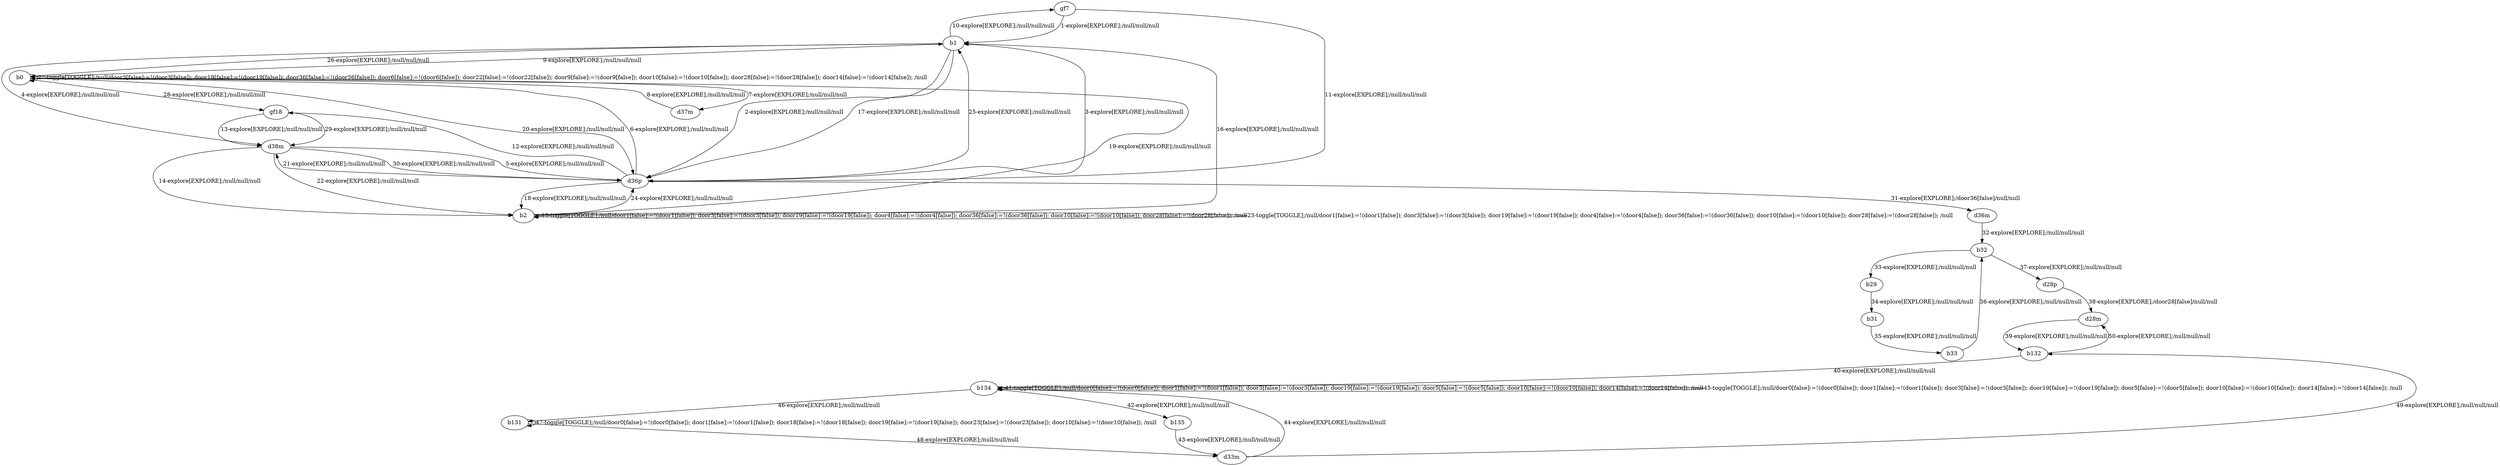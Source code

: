# Total number of goals covered by this test: 1
# b132 --> d28m

digraph g {
"gf7" -> "b1" [label = "1-explore[EXPLORE];/null/null/null"];
"b1" -> "d36p" [label = "2-explore[EXPLORE];/null/null/null"];
"d36p" -> "b1" [label = "3-explore[EXPLORE];/null/null/null"];
"b1" -> "d38m" [label = "4-explore[EXPLORE];/null/null/null"];
"d38m" -> "d36p" [label = "5-explore[EXPLORE];/null/null/null"];
"d36p" -> "b0" [label = "6-explore[EXPLORE];/null/null/null"];
"b0" -> "d37m" [label = "7-explore[EXPLORE];/null/null/null"];
"d37m" -> "b0" [label = "8-explore[EXPLORE];/null/null/null"];
"b0" -> "b1" [label = "9-explore[EXPLORE];/null/null/null"];
"b1" -> "gf7" [label = "10-explore[EXPLORE];/null/null/null"];
"gf7" -> "d36p" [label = "11-explore[EXPLORE];/null/null/null"];
"d36p" -> "gf18" [label = "12-explore[EXPLORE];/null/null/null"];
"gf18" -> "d38m" [label = "13-explore[EXPLORE];/null/null/null"];
"d38m" -> "b2" [label = "14-explore[EXPLORE];/null/null/null"];
"b2" -> "b2" [label = "15-toggle[TOGGLE];/null/door1[false]:=!(door1[false]); door3[false]:=!(door3[false]); door19[false]:=!(door19[false]); door4[false]:=!(door4[false]); door36[false]:=!(door36[false]); door10[false]:=!(door10[false]); door28[false]:=!(door28[false]); /null"];
"b2" -> "b1" [label = "16-explore[EXPLORE];/null/null/null"];
"b1" -> "d36p" [label = "17-explore[EXPLORE];/null/null/null"];
"d36p" -> "b2" [label = "18-explore[EXPLORE];/null/null/null"];
"b2" -> "b0" [label = "19-explore[EXPLORE];/null/null/null"];
"b0" -> "d36p" [label = "20-explore[EXPLORE];/null/null/null"];
"d36p" -> "d38m" [label = "21-explore[EXPLORE];/null/null/null"];
"d38m" -> "b2" [label = "22-explore[EXPLORE];/null/null/null"];
"b2" -> "b2" [label = "23-toggle[TOGGLE];/null/door1[false]:=!(door1[false]); door3[false]:=!(door3[false]); door19[false]:=!(door19[false]); door4[false]:=!(door4[false]); door36[false]:=!(door36[false]); door10[false]:=!(door10[false]); door28[false]:=!(door28[false]); /null"];
"b2" -> "d36p" [label = "24-explore[EXPLORE];/null/null/null"];
"d36p" -> "b1" [label = "25-explore[EXPLORE];/null/null/null"];
"b1" -> "b0" [label = "26-explore[EXPLORE];/null/null/null"];
"b0" -> "b0" [label = "27-toggle[TOGGLE];/null/door3[false]:=!(door3[false]); door19[false]:=!(door19[false]); door36[false]:=!(door36[false]); door6[false]:=!(door6[false]); door22[false]:=!(door22[false]); door9[false]:=!(door9[false]); door10[false]:=!(door10[false]); door28[false]:=!(door28[false]); door14[false]:=!(door14[false]); /null"];
"b0" -> "gf18" [label = "28-explore[EXPLORE];/null/null/null"];
"gf18" -> "d38m" [label = "29-explore[EXPLORE];/null/null/null"];
"d38m" -> "d36p" [label = "30-explore[EXPLORE];/null/null/null"];
"d36p" -> "d36m" [label = "31-explore[EXPLORE];/door36[false]/null/null"];
"d36m" -> "b32" [label = "32-explore[EXPLORE];/null/null/null"];
"b32" -> "b29" [label = "33-explore[EXPLORE];/null/null/null"];
"b29" -> "b31" [label = "34-explore[EXPLORE];/null/null/null"];
"b31" -> "b33" [label = "35-explore[EXPLORE];/null/null/null"];
"b33" -> "b32" [label = "36-explore[EXPLORE];/null/null/null"];
"b32" -> "d28p" [label = "37-explore[EXPLORE];/null/null/null"];
"d28p" -> "d28m" [label = "38-explore[EXPLORE];/door28[false]/null/null"];
"d28m" -> "b132" [label = "39-explore[EXPLORE];/null/null/null"];
"b132" -> "b134" [label = "40-explore[EXPLORE];/null/null/null"];
"b134" -> "b134" [label = "41-toggle[TOGGLE];/null/door0[false]:=!(door0[false]); door1[false]:=!(door1[false]); door3[false]:=!(door3[false]); door19[false]:=!(door19[false]); door5[false]:=!(door5[false]); door10[false]:=!(door10[false]); door14[false]:=!(door14[false]); /null"];
"b134" -> "b135" [label = "42-explore[EXPLORE];/null/null/null"];
"b135" -> "d33m" [label = "43-explore[EXPLORE];/null/null/null"];
"d33m" -> "b134" [label = "44-explore[EXPLORE];/null/null/null"];
"b134" -> "b134" [label = "45-toggle[TOGGLE];/null/door0[false]:=!(door0[false]); door1[false]:=!(door1[false]); door3[false]:=!(door3[false]); door19[false]:=!(door19[false]); door5[false]:=!(door5[false]); door10[false]:=!(door10[false]); door14[false]:=!(door14[false]); /null"];
"b134" -> "b131" [label = "46-explore[EXPLORE];/null/null/null"];
"b131" -> "b131" [label = "47-toggle[TOGGLE];/null/door0[false]:=!(door0[false]); door1[false]:=!(door1[false]); door18[false]:=!(door18[false]); door19[false]:=!(door19[false]); door23[false]:=!(door23[false]); door10[false]:=!(door10[false]); /null"];
"b131" -> "d33m" [label = "48-explore[EXPLORE];/null/null/null"];
"d33m" -> "b132" [label = "49-explore[EXPLORE];/null/null/null"];
"b132" -> "d28m" [label = "50-explore[EXPLORE];/null/null/null"];
}